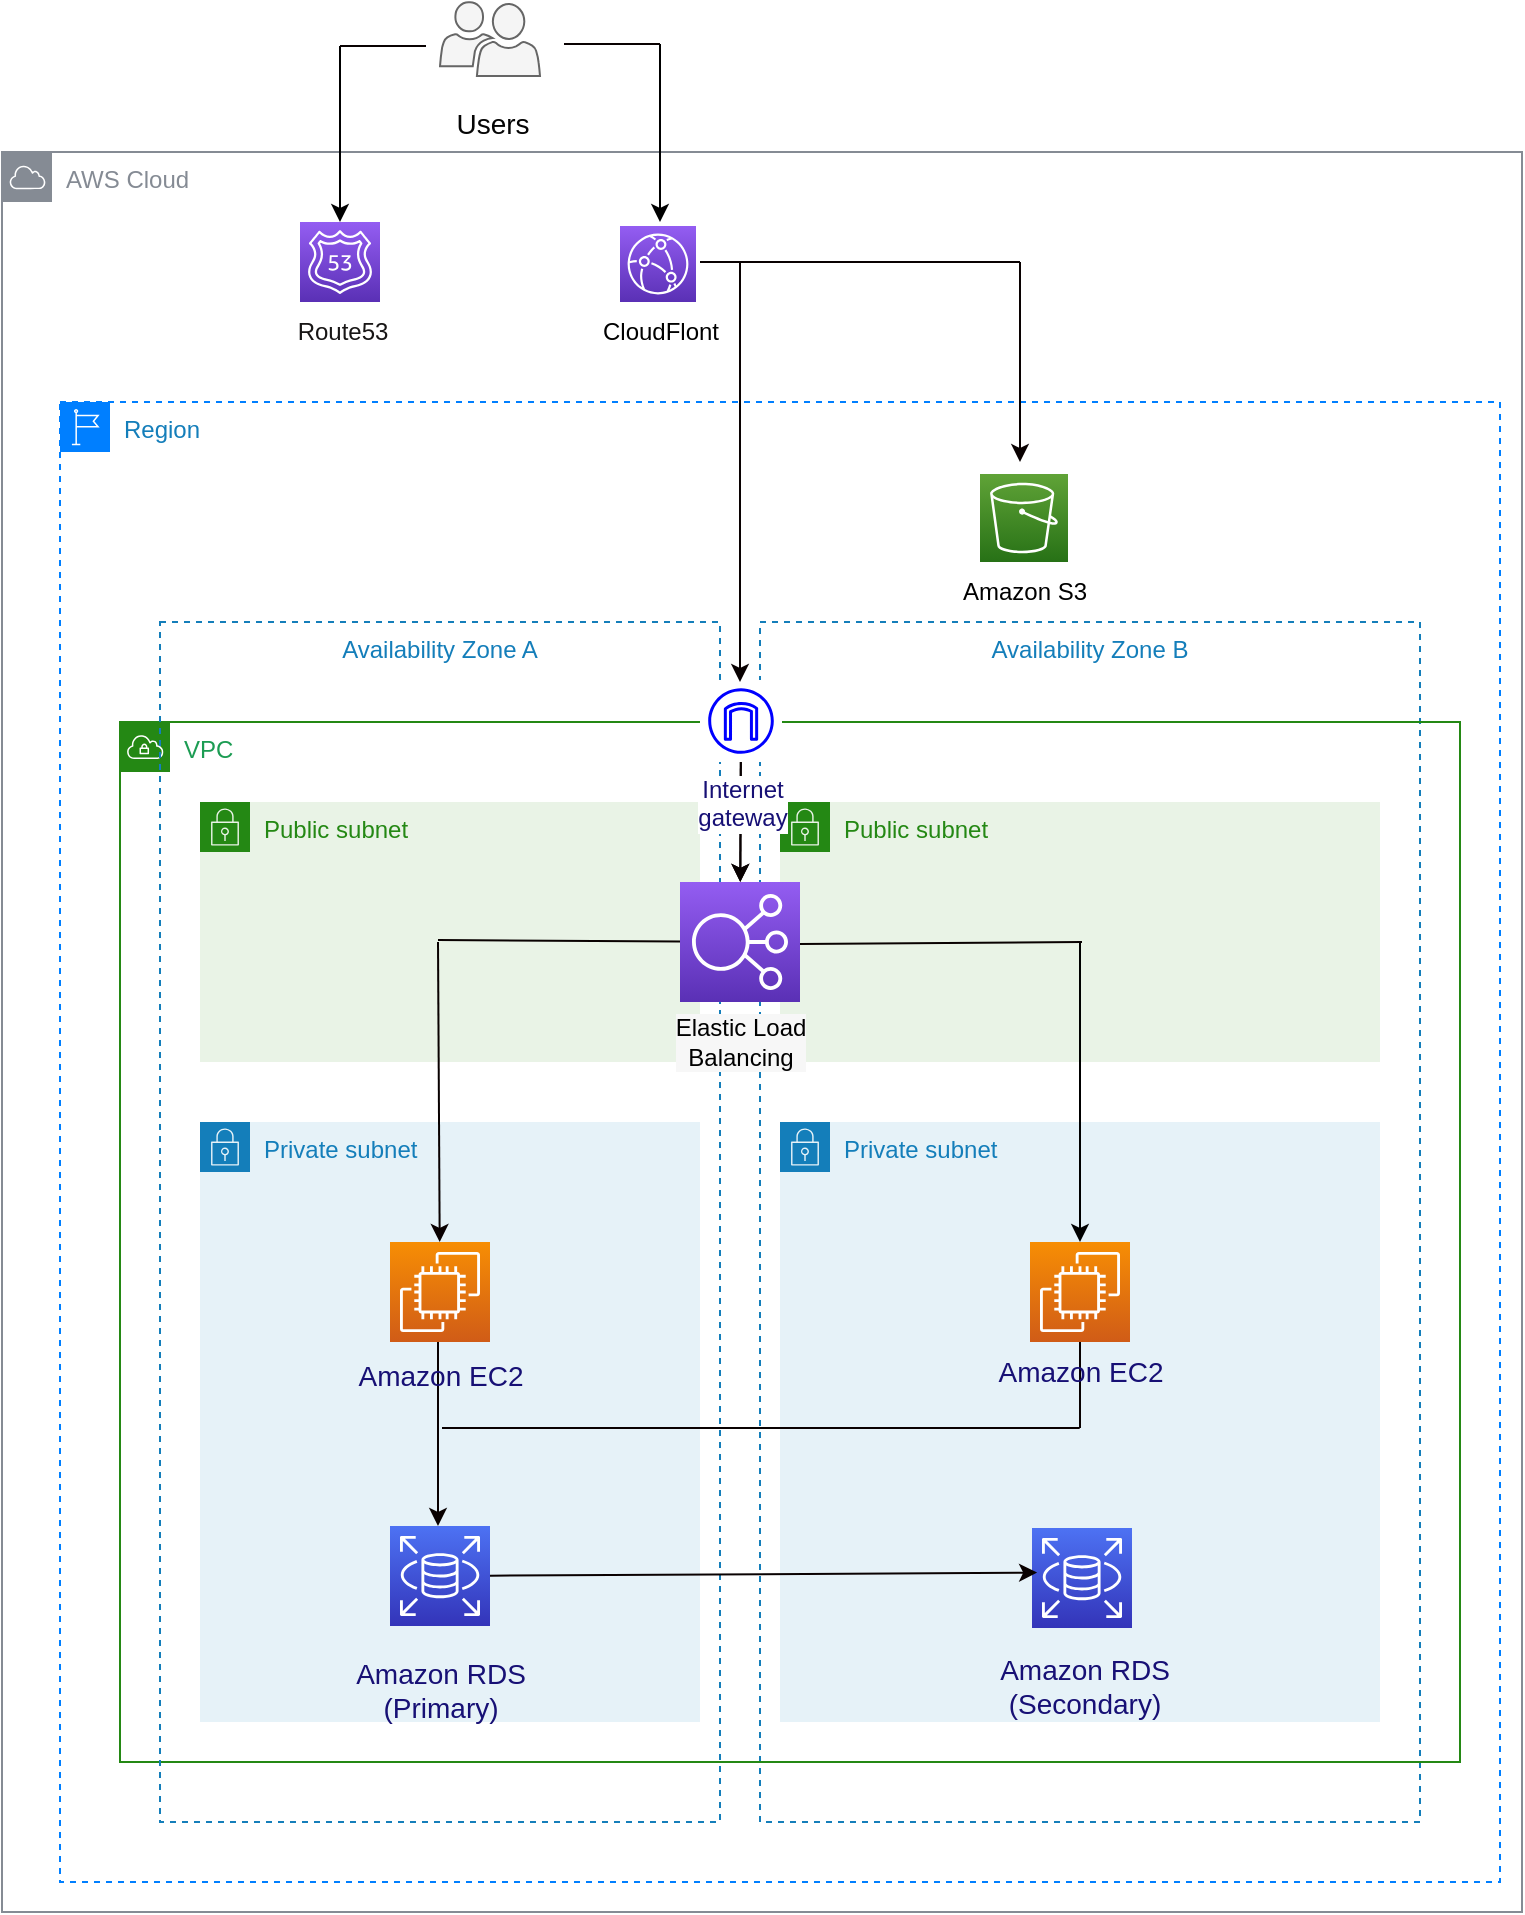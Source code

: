 <mxfile>
    <diagram id="1FA7dbm5GguZ8iz7olNt" name="ページ1">
        <mxGraphModel dx="913" dy="668" grid="0" gridSize="10" guides="1" tooltips="1" connect="0" arrows="1" fold="1" page="0" pageScale="1" pageWidth="827" pageHeight="1169" background="#ffffff" math="0" shadow="0">
            <root>
                <mxCell id="0"/>
                <mxCell id="1" value="Background" parent="0"/>
                <mxCell id="49" value="Availability Zone B" style="fillColor=none;strokeColor=#147EBA;dashed=1;verticalAlign=top;fontStyle=0;fontColor=#147EBA;" vertex="1" parent="1">
                    <mxGeometry x="410" y="350" width="330" height="600" as="geometry"/>
                </mxCell>
                <mxCell id="19" value="AWS Cloud" style="sketch=0;outlineConnect=0;gradientColor=none;html=1;whiteSpace=wrap;fontSize=12;fontStyle=0;shape=mxgraph.aws4.group;grIcon=mxgraph.aws4.group_aws_cloud;strokeColor=#858B94;fillColor=none;verticalAlign=top;align=left;spacingLeft=30;fontColor=#858B94;dashed=0;" vertex="1" parent="1">
                    <mxGeometry x="31" y="115" width="760" height="880" as="geometry"/>
                </mxCell>
                <mxCell id="17" value="" style="sketch=0;pointerEvents=1;shadow=0;dashed=0;html=1;strokeColor=#666666;labelPosition=center;verticalLabelPosition=bottom;verticalAlign=top;align=center;fillColor=#f5f5f5;shape=mxgraph.mscae.intune.user_group;fontColor=#333333;" vertex="1" parent="1">
                    <mxGeometry x="250" y="40" width="50" height="37" as="geometry"/>
                </mxCell>
                <mxCell id="18" value="Users" style="text;html=1;align=center;verticalAlign=middle;resizable=0;points=[];autosize=1;strokeColor=none;fillColor=none;fontColor=#050505;labelBackgroundColor=none;labelBorderColor=none;fontSize=14;" vertex="1" parent="1">
                    <mxGeometry x="248" y="86" width="55" height="29" as="geometry"/>
                </mxCell>
                <mxCell id="23" value="" style="endArrow=classic;html=1;fontColor=#050505;labelBackgroundColor=none;labelBorderColor=none;fontSize=14;strokeColor=#000000;" edge="1" parent="1">
                    <mxGeometry width="50" height="50" relative="1" as="geometry">
                        <mxPoint x="360" y="61" as="sourcePoint"/>
                        <mxPoint x="360" y="150" as="targetPoint"/>
                    </mxGeometry>
                </mxCell>
                <mxCell id="26" value="" style="endArrow=classic;html=1;fontColor=#050505;labelBackgroundColor=none;labelBorderColor=none;fontSize=14;strokeColor=#000000;" edge="1" parent="1">
                    <mxGeometry width="50" height="50" relative="1" as="geometry">
                        <mxPoint x="200" y="62" as="sourcePoint"/>
                        <mxPoint x="200" y="150" as="targetPoint"/>
                    </mxGeometry>
                </mxCell>
                <mxCell id="27" value="" style="sketch=0;points=[[0,0,0],[0.25,0,0],[0.5,0,0],[0.75,0,0],[1,0,0],[0,1,0],[0.25,1,0],[0.5,1,0],[0.75,1,0],[1,1,0],[0,0.25,0],[0,0.5,0],[0,0.75,0],[1,0.25,0],[1,0.5,0],[1,0.75,0]];outlineConnect=0;fontColor=#232F3E;gradientColor=#945DF2;gradientDirection=north;fillColor=#5A30B5;strokeColor=#ffffff;dashed=0;verticalLabelPosition=bottom;verticalAlign=top;align=center;html=1;fontSize=12;fontStyle=0;aspect=fixed;shape=mxgraph.aws4.resourceIcon;resIcon=mxgraph.aws4.route_53;" vertex="1" parent="1">
                    <mxGeometry x="180" y="150" width="40" height="40" as="geometry"/>
                </mxCell>
                <mxCell id="28" value="Region" style="points=[[0,0],[0.25,0],[0.5,0],[0.75,0],[1,0],[1,0.25],[1,0.5],[1,0.75],[1,1],[0.75,1],[0.5,1],[0.25,1],[0,1],[0,0.75],[0,0.5],[0,0.25]];outlineConnect=0;gradientColor=none;html=1;whiteSpace=wrap;fontSize=12;fontStyle=0;container=1;pointerEvents=0;collapsible=0;recursiveResize=0;shape=mxgraph.aws4.group;grIcon=mxgraph.aws4.group_region;strokeColor=#007FFF;fillColor=none;verticalAlign=top;align=left;spacingLeft=30;fontColor=#147EBA;dashed=1;" vertex="1" parent="1">
                    <mxGeometry x="60" y="240" width="720" height="740" as="geometry"/>
                </mxCell>
                <mxCell id="33" value="Amazon S3" style="text;html=1;align=center;verticalAlign=middle;resizable=0;points=[];autosize=1;strokeColor=none;fillColor=none;fontColor=#000000;" vertex="1" parent="28">
                    <mxGeometry x="437" y="80" width="90" height="30" as="geometry"/>
                </mxCell>
                <mxCell id="29" value="VPC" style="points=[[0,0],[0.25,0],[0.5,0],[0.75,0],[1,0],[1,0.25],[1,0.5],[1,0.75],[1,1],[0.75,1],[0.5,1],[0.25,1],[0,1],[0,0.75],[0,0.5],[0,0.25]];outlineConnect=0;gradientColor=none;html=1;whiteSpace=wrap;fontSize=12;fontStyle=0;container=1;pointerEvents=0;collapsible=0;recursiveResize=0;shape=mxgraph.aws4.group;grIcon=mxgraph.aws4.group_vpc;strokeColor=#248814;fillColor=none;verticalAlign=top;align=left;spacingLeft=30;fontColor=#1c9c53;dashed=0;fontFamily=Helvetica;labelBackgroundColor=none;" vertex="1" parent="28">
                    <mxGeometry x="30" y="160" width="670" height="520" as="geometry"/>
                </mxCell>
                <mxCell id="55" value="Private subnet" style="points=[[0,0],[0.25,0],[0.5,0],[0.75,0],[1,0],[1,0.25],[1,0.5],[1,0.75],[1,1],[0.75,1],[0.5,1],[0.25,1],[0,1],[0,0.75],[0,0.5],[0,0.25]];outlineConnect=0;gradientColor=none;html=1;whiteSpace=wrap;fontSize=12;fontStyle=0;container=1;pointerEvents=0;collapsible=0;recursiveResize=0;shape=mxgraph.aws4.group;grIcon=mxgraph.aws4.group_security_group;grStroke=0;strokeColor=#147EBA;fillColor=#E6F2F8;verticalAlign=top;align=left;spacingLeft=30;fontColor=#147EBA;dashed=0;labelBackgroundColor=none;" vertex="1" parent="29">
                    <mxGeometry x="40" y="200" width="250" height="300" as="geometry"/>
                </mxCell>
                <mxCell id="59" value="" style="sketch=0;points=[[0,0,0],[0.25,0,0],[0.5,0,0],[0.75,0,0],[1,0,0],[0,1,0],[0.25,1,0],[0.5,1,0],[0.75,1,0],[1,1,0],[0,0.25,0],[0,0.5,0],[0,0.75,0],[1,0.25,0],[1,0.5,0],[1,0.75,0]];outlineConnect=0;fontColor=#232F3E;gradientColor=#F78E04;gradientDirection=north;fillColor=#D05C17;strokeColor=#ffffff;dashed=0;verticalLabelPosition=bottom;verticalAlign=top;align=center;html=1;fontSize=12;fontStyle=0;aspect=fixed;shape=mxgraph.aws4.resourceIcon;resIcon=mxgraph.aws4.ec2;" vertex="1" parent="55">
                    <mxGeometry x="95" y="60" width="50" height="50" as="geometry"/>
                </mxCell>
                <mxCell id="48" value="Availability Zone A" style="fillColor=none;strokeColor=#147EBA;dashed=1;verticalAlign=top;fontStyle=0;fontColor=#147EBA;" vertex="1" parent="29">
                    <mxGeometry x="20" y="-50" width="280" height="600" as="geometry"/>
                </mxCell>
                <mxCell id="51" value="Public subnet" style="points=[[0,0],[0.25,0],[0.5,0],[0.75,0],[1,0],[1,0.25],[1,0.5],[1,0.75],[1,1],[0.75,1],[0.5,1],[0.25,1],[0,1],[0,0.75],[0,0.5],[0,0.25]];outlineConnect=0;gradientColor=none;html=1;whiteSpace=wrap;fontSize=12;fontStyle=0;container=1;pointerEvents=0;collapsible=0;recursiveResize=0;shape=mxgraph.aws4.group;grIcon=mxgraph.aws4.group_security_group;grStroke=0;strokeColor=#248814;fillColor=#E9F3E6;verticalAlign=top;align=left;spacingLeft=30;fontColor=#248814;dashed=0;" vertex="1" parent="29">
                    <mxGeometry x="40" y="40" width="250" height="130" as="geometry"/>
                </mxCell>
                <mxCell id="72" value="" style="endArrow=classic;html=1;labelBackgroundColor=none;labelBorderColor=none;strokeColor=#090101;fontFamily=Helvetica;fontSize=14;fontColor=#171075;" edge="1" parent="51" target="59">
                    <mxGeometry width="50" height="50" relative="1" as="geometry">
                        <mxPoint x="119" y="70" as="sourcePoint"/>
                        <mxPoint x="82" y="131" as="targetPoint"/>
                    </mxGeometry>
                </mxCell>
                <mxCell id="77" value="" style="endArrow=none;html=1;labelBackgroundColor=none;labelBorderColor=none;strokeColor=#090101;fontFamily=Helvetica;fontSize=14;fontColor=#171075;" edge="1" parent="51" target="56">
                    <mxGeometry width="50" height="50" relative="1" as="geometry">
                        <mxPoint x="119" y="69" as="sourcePoint"/>
                        <mxPoint x="232" y="71" as="targetPoint"/>
                    </mxGeometry>
                </mxCell>
                <mxCell id="54" value="Private subnet" style="points=[[0,0],[0.25,0],[0.5,0],[0.75,0],[1,0],[1,0.25],[1,0.5],[1,0.75],[1,1],[0.75,1],[0.5,1],[0.25,1],[0,1],[0,0.75],[0,0.5],[0,0.25]];outlineConnect=0;gradientColor=none;html=1;whiteSpace=wrap;fontSize=12;fontStyle=0;container=1;pointerEvents=0;collapsible=0;recursiveResize=0;shape=mxgraph.aws4.group;grIcon=mxgraph.aws4.group_security_group;grStroke=0;strokeColor=#147EBA;fillColor=#E6F2F8;verticalAlign=top;align=left;spacingLeft=30;fontColor=#147EBA;dashed=0;" vertex="1" parent="29">
                    <mxGeometry x="330" y="200" width="300" height="300" as="geometry"/>
                </mxCell>
                <mxCell id="60" value="" style="sketch=0;points=[[0,0,0],[0.25,0,0],[0.5,0,0],[0.75,0,0],[1,0,0],[0,1,0],[0.25,1,0],[0.5,1,0],[0.75,1,0],[1,1,0],[0,0.25,0],[0,0.5,0],[0,0.75,0],[1,0.25,0],[1,0.5,0],[1,0.75,0]];outlineConnect=0;fontColor=#232F3E;gradientColor=#F78E04;gradientDirection=north;fillColor=#D05C17;strokeColor=#ffffff;dashed=0;verticalLabelPosition=bottom;verticalAlign=top;align=center;html=1;fontSize=12;fontStyle=0;aspect=fixed;shape=mxgraph.aws4.resourceIcon;resIcon=mxgraph.aws4.ec2;" vertex="1" parent="54">
                    <mxGeometry x="125" y="60" width="50" height="50" as="geometry"/>
                </mxCell>
                <mxCell id="62" value="" style="sketch=0;points=[[0,0,0],[0.25,0,0],[0.5,0,0],[0.75,0,0],[1,0,0],[0,1,0],[0.25,1,0],[0.5,1,0],[0.75,1,0],[1,1,0],[0,0.25,0],[0,0.5,0],[0,0.75,0],[1,0.25,0],[1,0.5,0],[1,0.75,0]];outlineConnect=0;fontColor=#232F3E;gradientColor=#4D72F3;gradientDirection=north;fillColor=#3334B9;strokeColor=#ffffff;dashed=0;verticalLabelPosition=bottom;verticalAlign=top;align=center;html=1;fontSize=12;fontStyle=0;aspect=fixed;shape=mxgraph.aws4.resourceIcon;resIcon=mxgraph.aws4.rds;" vertex="1" parent="54">
                    <mxGeometry x="126" y="203" width="50" height="50" as="geometry"/>
                </mxCell>
                <mxCell id="81" value="" style="endArrow=none;html=1;labelBackgroundColor=none;labelBorderColor=none;strokeColor=#090101;fontFamily=Helvetica;fontSize=14;fontColor=#171075;" edge="1" parent="54" target="60">
                    <mxGeometry width="50" height="50" relative="1" as="geometry">
                        <mxPoint x="150" y="153" as="sourcePoint"/>
                        <mxPoint x="200" y="103" as="targetPoint"/>
                    </mxGeometry>
                </mxCell>
                <mxCell id="53" value="Public subnet" style="points=[[0,0],[0.25,0],[0.5,0],[0.75,0],[1,0],[1,0.25],[1,0.5],[1,0.75],[1,1],[0.75,1],[0.5,1],[0.25,1],[0,1],[0,0.75],[0,0.5],[0,0.25]];outlineConnect=0;gradientColor=none;html=1;whiteSpace=wrap;fontSize=12;fontStyle=0;container=1;pointerEvents=0;collapsible=0;recursiveResize=0;shape=mxgraph.aws4.group;grIcon=mxgraph.aws4.group_security_group;grStroke=0;strokeColor=#248814;fillColor=#E9F3E6;verticalAlign=top;align=left;spacingLeft=30;fontColor=#248814;dashed=0;" vertex="1" parent="29">
                    <mxGeometry x="330" y="40" width="300" height="130" as="geometry"/>
                </mxCell>
                <mxCell id="69" value="" style="endArrow=classic;html=1;fontColor=#000000;strokeColor=#000000;" edge="1" parent="53" target="60">
                    <mxGeometry width="50" height="50" relative="1" as="geometry">
                        <mxPoint x="150" y="70" as="sourcePoint"/>
                        <mxPoint x="200" y="20" as="targetPoint"/>
                    </mxGeometry>
                </mxCell>
                <mxCell id="78" value="" style="endArrow=none;html=1;labelBackgroundColor=none;labelBorderColor=none;strokeColor=#090101;fontFamily=Helvetica;fontSize=14;fontColor=#171075;" edge="1" parent="53">
                    <mxGeometry width="50" height="50" relative="1" as="geometry">
                        <mxPoint x="10" y="71" as="sourcePoint"/>
                        <mxPoint x="151" y="70" as="targetPoint"/>
                    </mxGeometry>
                </mxCell>
                <mxCell id="56" value="" style="sketch=0;points=[[0,0,0],[0.25,0,0],[0.5,0,0],[0.75,0,0],[1,0,0],[0,1,0],[0.25,1,0],[0.5,1,0],[0.75,1,0],[1,1,0],[0,0.25,0],[0,0.5,0],[0,0.75,0],[1,0.25,0],[1,0.5,0],[1,0.75,0]];outlineConnect=0;fontColor=#232F3E;gradientColor=#945DF2;gradientDirection=north;fillColor=#5A30B5;strokeColor=#ffffff;dashed=0;verticalLabelPosition=bottom;verticalAlign=top;align=center;html=1;fontSize=12;fontStyle=0;aspect=fixed;shape=mxgraph.aws4.resourceIcon;resIcon=mxgraph.aws4.elastic_load_balancing;" vertex="1" parent="29">
                    <mxGeometry x="280" y="80" width="60" height="60" as="geometry"/>
                </mxCell>
                <mxCell id="61" value="" style="sketch=0;points=[[0,0,0],[0.25,0,0],[0.5,0,0],[0.75,0,0],[1,0,0],[0,1,0],[0.25,1,0],[0.5,1,0],[0.75,1,0],[1,1,0],[0,0.25,0],[0,0.5,0],[0,0.75,0],[1,0.25,0],[1,0.5,0],[1,0.75,0]];outlineConnect=0;fontColor=#232F3E;gradientColor=#4D72F3;gradientDirection=north;fillColor=#3334B9;strokeColor=#ffffff;dashed=0;verticalLabelPosition=bottom;verticalAlign=top;align=center;html=1;fontSize=12;fontStyle=0;aspect=fixed;shape=mxgraph.aws4.resourceIcon;resIcon=mxgraph.aws4.rds;" vertex="1" parent="29">
                    <mxGeometry x="135" y="402" width="50" height="50" as="geometry"/>
                </mxCell>
                <mxCell id="63" value="Elastic Load&lt;br&gt;Balancing" style="text;html=1;align=center;verticalAlign=middle;resizable=0;points=[];autosize=1;strokeColor=none;fillColor=none;fontColor=#000000;labelBackgroundColor=#f7f7f7;" vertex="1" parent="29">
                    <mxGeometry x="265" y="140" width="90" height="40" as="geometry"/>
                </mxCell>
                <mxCell id="71" value="" style="edgeStyle=none;html=1;labelBackgroundColor=none;labelBorderColor=none;strokeColor=#090101;fontFamily=Helvetica;fontSize=14;fontColor=#171075;" edge="1" parent="29" source="41" target="56">
                    <mxGeometry relative="1" as="geometry"/>
                </mxCell>
                <mxCell id="73" value="" style="edgeStyle=none;html=1;labelBackgroundColor=none;labelBorderColor=none;strokeColor=#090101;fontFamily=Helvetica;fontSize=14;fontColor=#171075;" edge="1" parent="29" source="41" target="56">
                    <mxGeometry relative="1" as="geometry"/>
                </mxCell>
                <mxCell id="41" value="&lt;font style=&quot;&quot;&gt;Internet&lt;br&gt;gateway&lt;/font&gt;" style="sketch=0;outlineConnect=0;fontColor=#171075;strokeColor=#0000FF;fillColor=#ffffff;dashed=0;verticalLabelPosition=bottom;verticalAlign=top;align=center;html=1;fontSize=12;fontStyle=0;shape=mxgraph.aws4.resourceIcon;resIcon=mxgraph.aws4.internet_gateway;gradientColor=none;labelBackgroundColor=#FFFFFF;aspect=fixed;" vertex="1" parent="29">
                    <mxGeometry x="290" y="-21" width="41" height="41" as="geometry"/>
                </mxCell>
                <mxCell id="74" value="" style="endArrow=classic;html=1;labelBackgroundColor=none;labelBorderColor=none;strokeColor=#090101;fontFamily=Helvetica;fontSize=14;fontColor=#171075;" edge="1" parent="29">
                    <mxGeometry width="50" height="50" relative="1" as="geometry">
                        <mxPoint x="159" y="310" as="sourcePoint"/>
                        <mxPoint x="159" y="402" as="targetPoint"/>
                    </mxGeometry>
                </mxCell>
                <mxCell id="82" value="" style="endArrow=classic;html=1;labelBackgroundColor=none;labelBorderColor=none;strokeColor=#090101;fontFamily=Helvetica;fontSize=14;fontColor=#171075;spacing=0;entryX=0.051;entryY=0.446;entryDx=0;entryDy=0;entryPerimeter=0;" edge="1" parent="29" source="61" target="62">
                    <mxGeometry width="50" height="50" relative="1" as="geometry">
                        <mxPoint x="378" y="421" as="sourcePoint"/>
                        <mxPoint x="452" y="425" as="targetPoint"/>
                    </mxGeometry>
                </mxCell>
                <mxCell id="86" value="Amazon EC2" style="text;html=1;align=center;verticalAlign=middle;resizable=0;points=[];autosize=1;strokeColor=none;fillColor=none;fontSize=14;fontFamily=Helvetica;fontColor=#171075;" vertex="1" parent="29">
                    <mxGeometry x="110" y="312" width="100" height="29" as="geometry"/>
                </mxCell>
                <mxCell id="87" value="Amazon RDS&lt;br&gt;(Primary)" style="text;html=1;align=center;verticalAlign=middle;resizable=0;points=[];autosize=1;strokeColor=none;fillColor=none;fontSize=14;fontFamily=Helvetica;fontColor=#171075;" vertex="1" parent="29">
                    <mxGeometry x="108" y="461" width="103" height="46" as="geometry"/>
                </mxCell>
                <mxCell id="30" value="" style="sketch=0;points=[[0,0,0],[0.25,0,0],[0.5,0,0],[0.75,0,0],[1,0,0],[0,1,0],[0.25,1,0],[0.5,1,0],[0.75,1,0],[1,1,0],[0,0.25,0],[0,0.5,0],[0,0.75,0],[1,0.25,0],[1,0.5,0],[1,0.75,0]];outlineConnect=0;fontColor=#232F3E;gradientColor=#945DF2;gradientDirection=north;fillColor=#5A30B5;strokeColor=#ffffff;dashed=0;verticalLabelPosition=bottom;verticalAlign=top;align=center;html=1;fontSize=12;fontStyle=0;aspect=fixed;shape=mxgraph.aws4.resourceIcon;resIcon=mxgraph.aws4.cloudfront;" vertex="1" parent="1">
                    <mxGeometry x="340" y="152" width="38" height="38" as="geometry"/>
                </mxCell>
                <mxCell id="31" value="&lt;font&gt;Route53&lt;/font&gt;" style="text;html=1;align=center;verticalAlign=middle;resizable=0;points=[];autosize=1;strokeColor=none;fillColor=none;fontColor=#181616;strokeWidth=0;" vertex="1" parent="1">
                    <mxGeometry x="169" y="192" width="63" height="26" as="geometry"/>
                </mxCell>
                <mxCell id="32" value="&lt;font color=&quot;#000000&quot;&gt;CloudFlont&lt;/font&gt;" style="text;html=1;align=center;verticalAlign=middle;resizable=0;points=[];autosize=1;strokeColor=none;fillColor=none;" vertex="1" parent="1">
                    <mxGeometry x="322" y="192" width="76" height="26" as="geometry"/>
                </mxCell>
                <mxCell id="34" value="" style="sketch=0;points=[[0,0,0],[0.25,0,0],[0.5,0,0],[0.75,0,0],[1,0,0],[0,1,0],[0.25,1,0],[0.5,1,0],[0.75,1,0],[1,1,0],[0,0.25,0],[0,0.5,0],[0,0.75,0],[1,0.25,0],[1,0.5,0],[1,0.75,0]];outlineConnect=0;fontColor=#232F3E;gradientColor=#60A337;gradientDirection=north;fillColor=#277116;strokeColor=#ffffff;dashed=0;verticalLabelPosition=bottom;verticalAlign=top;align=center;html=1;fontSize=12;fontStyle=0;aspect=fixed;shape=mxgraph.aws4.resourceIcon;resIcon=mxgraph.aws4.s3;" vertex="1" parent="1">
                    <mxGeometry x="520" y="276" width="44" height="44" as="geometry"/>
                </mxCell>
                <mxCell id="38" value="" style="endArrow=classic;html=1;strokeColor=#090101;" edge="1" parent="1">
                    <mxGeometry width="50" height="50" relative="1" as="geometry">
                        <mxPoint x="540" y="170" as="sourcePoint"/>
                        <mxPoint x="540" y="270" as="targetPoint"/>
                    </mxGeometry>
                </mxCell>
                <mxCell id="39" value="" style="endArrow=none;html=1;strokeColor=#090101;" edge="1" parent="1">
                    <mxGeometry width="50" height="50" relative="1" as="geometry">
                        <mxPoint x="380" y="170" as="sourcePoint"/>
                        <mxPoint x="540" y="170" as="targetPoint"/>
                    </mxGeometry>
                </mxCell>
                <mxCell id="40" value="" style="endArrow=classic;html=1;strokeColor=#090101;" edge="1" parent="1">
                    <mxGeometry width="50" height="50" relative="1" as="geometry">
                        <mxPoint x="400" y="170" as="sourcePoint"/>
                        <mxPoint x="400" y="380" as="targetPoint"/>
                    </mxGeometry>
                </mxCell>
                <mxCell id="64" value="icon" parent="0"/>
                <mxCell id="65" value="Arrow" parent="0"/>
                <mxCell id="80" value="" style="endArrow=none;html=1;labelBackgroundColor=none;labelBorderColor=none;strokeColor=#090101;fontFamily=Helvetica;fontSize=14;fontColor=#171075;entryX=0.709;entryY=0.725;entryDx=0;entryDy=0;entryPerimeter=0;" edge="1" parent="65" target="19">
                    <mxGeometry width="50" height="50" relative="1" as="geometry">
                        <mxPoint x="251" y="753" as="sourcePoint"/>
                        <mxPoint x="518" y="753" as="targetPoint"/>
                    </mxGeometry>
                </mxCell>
                <mxCell id="83" value="" style="endArrow=none;html=1;labelBackgroundColor=none;labelBorderColor=none;strokeColor=#090101;fontFamily=Helvetica;fontSize=14;fontColor=#171075;" edge="1" parent="65">
                    <mxGeometry width="50" height="50" relative="1" as="geometry">
                        <mxPoint x="200" y="62" as="sourcePoint"/>
                        <mxPoint x="243" y="62" as="targetPoint"/>
                    </mxGeometry>
                </mxCell>
                <mxCell id="84" value="" style="endArrow=none;html=1;labelBackgroundColor=none;labelBorderColor=none;strokeColor=#090101;fontFamily=Helvetica;fontSize=14;fontColor=#171075;" edge="1" parent="65">
                    <mxGeometry width="50" height="50" relative="1" as="geometry">
                        <mxPoint x="312" y="61" as="sourcePoint"/>
                        <mxPoint x="360" y="61" as="targetPoint"/>
                    </mxGeometry>
                </mxCell>
                <mxCell id="85" value="Amazon EC2" style="text;html=1;align=center;verticalAlign=middle;resizable=0;points=[];autosize=1;strokeColor=none;fillColor=none;fontSize=14;fontFamily=Helvetica;fontColor=#171075;" vertex="1" parent="65">
                    <mxGeometry x="520" y="710" width="100" height="29" as="geometry"/>
                </mxCell>
                <mxCell id="88" value="Amazon RDS&lt;br&gt;(Secondary)" style="text;html=1;align=center;verticalAlign=middle;resizable=0;points=[];autosize=1;strokeColor=none;fillColor=none;fontSize=14;fontFamily=Helvetica;fontColor=#171075;" vertex="1" parent="65">
                    <mxGeometry x="520" y="859" width="103" height="46" as="geometry"/>
                </mxCell>
            </root>
        </mxGraphModel>
    </diagram>
</mxfile>
